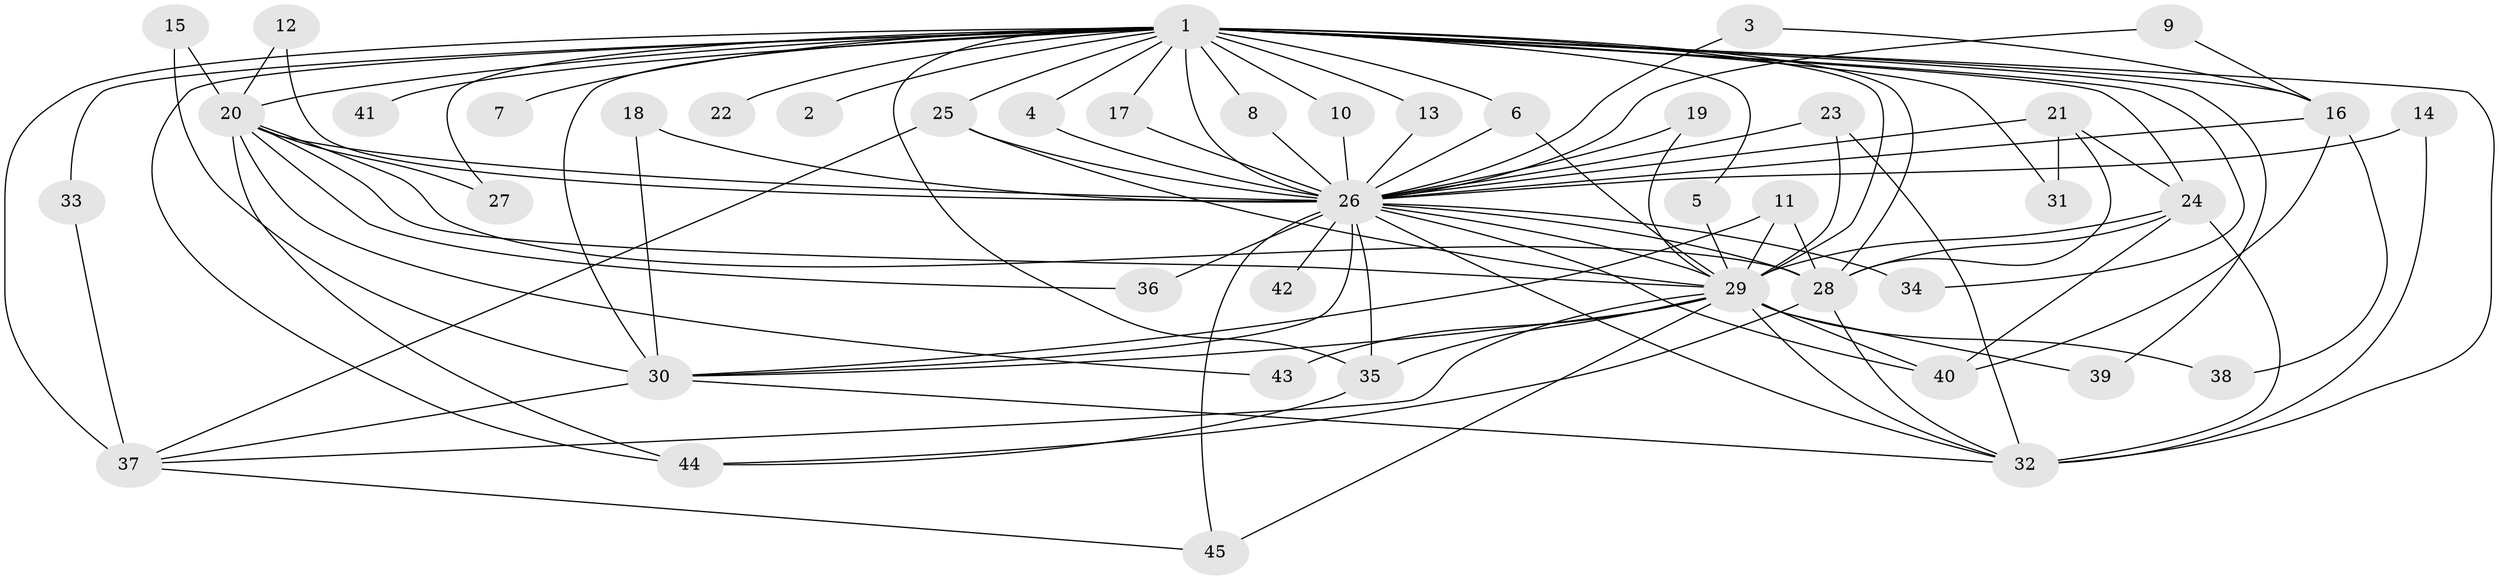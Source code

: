 // original degree distribution, {15: 0.02247191011235955, 14: 0.011235955056179775, 21: 0.011235955056179775, 29: 0.011235955056179775, 25: 0.011235955056179775, 13: 0.011235955056179775, 24: 0.011235955056179775, 19: 0.011235955056179775, 17: 0.011235955056179775, 3: 0.21348314606741572, 2: 0.550561797752809, 8: 0.011235955056179775, 5: 0.0449438202247191, 6: 0.02247191011235955, 7: 0.011235955056179775, 4: 0.033707865168539325}
// Generated by graph-tools (version 1.1) at 2025/49/03/09/25 03:49:32]
// undirected, 45 vertices, 103 edges
graph export_dot {
graph [start="1"]
  node [color=gray90,style=filled];
  1;
  2;
  3;
  4;
  5;
  6;
  7;
  8;
  9;
  10;
  11;
  12;
  13;
  14;
  15;
  16;
  17;
  18;
  19;
  20;
  21;
  22;
  23;
  24;
  25;
  26;
  27;
  28;
  29;
  30;
  31;
  32;
  33;
  34;
  35;
  36;
  37;
  38;
  39;
  40;
  41;
  42;
  43;
  44;
  45;
  1 -- 2 [weight=2.0];
  1 -- 4 [weight=1.0];
  1 -- 5 [weight=1.0];
  1 -- 6 [weight=1.0];
  1 -- 7 [weight=2.0];
  1 -- 8 [weight=1.0];
  1 -- 10 [weight=1.0];
  1 -- 13 [weight=1.0];
  1 -- 16 [weight=2.0];
  1 -- 17 [weight=1.0];
  1 -- 20 [weight=2.0];
  1 -- 22 [weight=3.0];
  1 -- 24 [weight=2.0];
  1 -- 25 [weight=1.0];
  1 -- 26 [weight=8.0];
  1 -- 27 [weight=1.0];
  1 -- 28 [weight=2.0];
  1 -- 29 [weight=8.0];
  1 -- 30 [weight=5.0];
  1 -- 31 [weight=1.0];
  1 -- 32 [weight=5.0];
  1 -- 33 [weight=1.0];
  1 -- 34 [weight=1.0];
  1 -- 35 [weight=1.0];
  1 -- 37 [weight=2.0];
  1 -- 39 [weight=1.0];
  1 -- 41 [weight=2.0];
  1 -- 44 [weight=1.0];
  3 -- 16 [weight=1.0];
  3 -- 26 [weight=1.0];
  4 -- 26 [weight=1.0];
  5 -- 29 [weight=1.0];
  6 -- 26 [weight=1.0];
  6 -- 29 [weight=1.0];
  8 -- 26 [weight=1.0];
  9 -- 16 [weight=1.0];
  9 -- 26 [weight=1.0];
  10 -- 26 [weight=1.0];
  11 -- 28 [weight=1.0];
  11 -- 29 [weight=1.0];
  11 -- 30 [weight=1.0];
  12 -- 20 [weight=1.0];
  12 -- 26 [weight=1.0];
  13 -- 26 [weight=2.0];
  14 -- 26 [weight=1.0];
  14 -- 32 [weight=1.0];
  15 -- 20 [weight=1.0];
  15 -- 30 [weight=1.0];
  16 -- 26 [weight=1.0];
  16 -- 38 [weight=1.0];
  16 -- 40 [weight=1.0];
  17 -- 26 [weight=1.0];
  18 -- 26 [weight=1.0];
  18 -- 30 [weight=1.0];
  19 -- 26 [weight=1.0];
  19 -- 29 [weight=1.0];
  20 -- 26 [weight=1.0];
  20 -- 27 [weight=1.0];
  20 -- 28 [weight=1.0];
  20 -- 29 [weight=1.0];
  20 -- 36 [weight=1.0];
  20 -- 43 [weight=1.0];
  20 -- 44 [weight=1.0];
  21 -- 24 [weight=1.0];
  21 -- 26 [weight=4.0];
  21 -- 28 [weight=1.0];
  21 -- 31 [weight=1.0];
  23 -- 26 [weight=1.0];
  23 -- 29 [weight=1.0];
  23 -- 32 [weight=1.0];
  24 -- 28 [weight=1.0];
  24 -- 29 [weight=1.0];
  24 -- 32 [weight=1.0];
  24 -- 40 [weight=1.0];
  25 -- 26 [weight=1.0];
  25 -- 29 [weight=1.0];
  25 -- 37 [weight=1.0];
  26 -- 28 [weight=1.0];
  26 -- 29 [weight=4.0];
  26 -- 30 [weight=3.0];
  26 -- 32 [weight=3.0];
  26 -- 34 [weight=1.0];
  26 -- 35 [weight=1.0];
  26 -- 36 [weight=2.0];
  26 -- 40 [weight=1.0];
  26 -- 42 [weight=1.0];
  26 -- 45 [weight=3.0];
  28 -- 32 [weight=1.0];
  28 -- 44 [weight=1.0];
  29 -- 30 [weight=2.0];
  29 -- 32 [weight=2.0];
  29 -- 35 [weight=2.0];
  29 -- 37 [weight=1.0];
  29 -- 38 [weight=1.0];
  29 -- 39 [weight=1.0];
  29 -- 40 [weight=1.0];
  29 -- 43 [weight=1.0];
  29 -- 45 [weight=1.0];
  30 -- 32 [weight=1.0];
  30 -- 37 [weight=1.0];
  33 -- 37 [weight=1.0];
  35 -- 44 [weight=1.0];
  37 -- 45 [weight=1.0];
}
